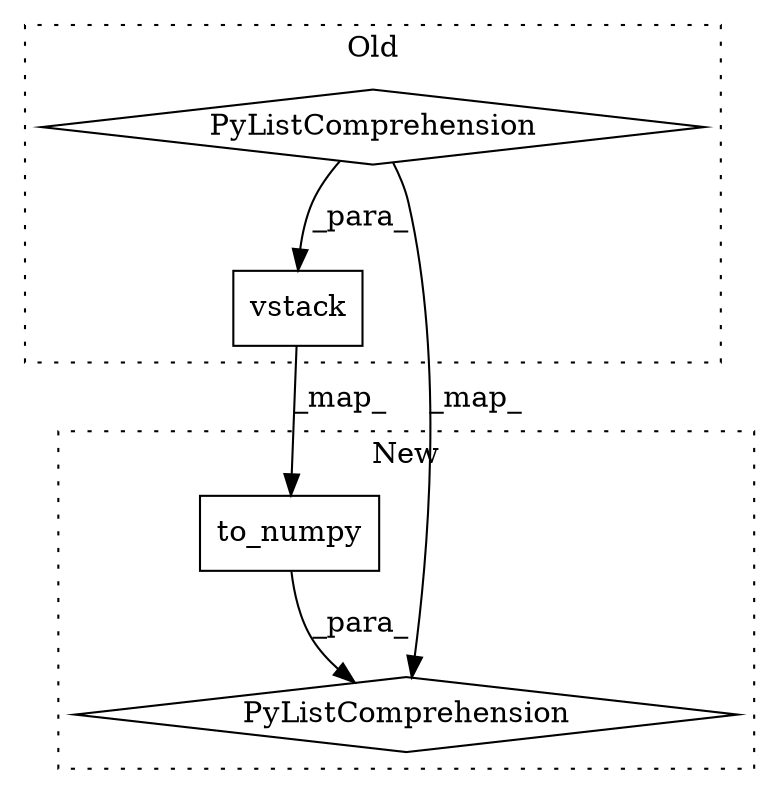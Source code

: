 digraph G {
subgraph cluster0 {
1 [label="vstack" a="32" s="11640,11763" l="18,-5" shape="box"];
4 [label="PyListComprehension" a="109" s="11658" l="105" shape="diamond"];
label = "Old";
style="dotted";
}
subgraph cluster1 {
2 [label="to_numpy" a="32" s="11656,11673" l="9,1" shape="box"];
3 [label="PyListComprehension" a="109" s="11638" l="133" shape="diamond"];
label = "New";
style="dotted";
}
1 -> 2 [label="_map_"];
2 -> 3 [label="_para_"];
4 -> 1 [label="_para_"];
4 -> 3 [label="_map_"];
}